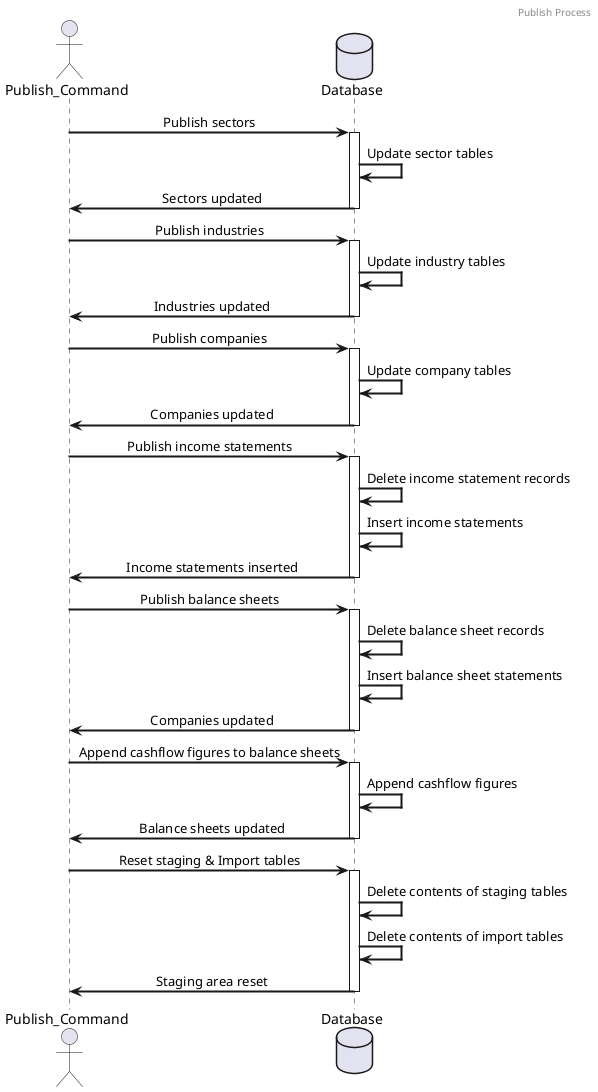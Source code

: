 @startuml
header Publish Process
skinparam sequenceMessageAlign center
skinparam sequenceArrowThickness 2
skinparam roundcorner 20
skinparam maxmessagesize 400

actor Publish_Command as cmd
database Database as db

cmd -> db: Publish sectors
activate db
db -> db: Update sector tables
db -> cmd: Sectors updated
deactivate db

cmd -> db: Publish industries
activate db
db -> db: Update industry tables
db -> cmd: Industries updated
deactivate db

cmd -> db: Publish companies
activate db
db -> db: Update company tables
db -> cmd: Companies updated
deactivate db

cmd -> db: Publish income statements
activate db
db -> db: Delete income statement records
db -> db: Insert income statements
db -> cmd: Income statements inserted
deactivate db

cmd -> db: Publish balance sheets
activate db
db -> db: Delete balance sheet records
db -> db: Insert balance sheet statements
db -> cmd: Companies updated
deactivate db

cmd -> db: Append cashflow figures to balance sheets
activate db
db -> db: Append cashflow figures
db -> cmd: Balance sheets updated
deactivate db

cmd -> db: Reset staging & Import tables
activate db
db -> db: Delete contents of staging tables
db -> db: Delete contents of import tables
db -> cmd: Staging area reset
deactivate db

@enduml
